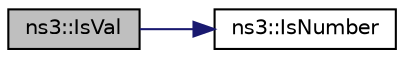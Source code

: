 digraph "ns3::IsVal"
{
 // LATEX_PDF_SIZE
  edge [fontname="Helvetica",fontsize="10",labelfontname="Helvetica",labelfontsize="10"];
  node [fontname="Helvetica",fontsize="10",shape=record];
  rankdir="LR";
  Node1 [label="ns3::IsVal",height=0.2,width=0.4,color="black", fillcolor="grey75", style="filled", fontcolor="black",tooltip="Check if s string represents a numeric value."];
  Node1 -> Node2 [color="midnightblue",fontsize="10",style="solid",fontname="Helvetica"];
  Node2 [label="ns3::IsNumber",height=0.2,width=0.4,color="black", fillcolor="white", style="filled",URL="$namespacens3.html#a1e7c472bb9c018ecd3509390ca7d09b3",tooltip="Checks if a string represents a number or it has others characters than digits an point."];
}
